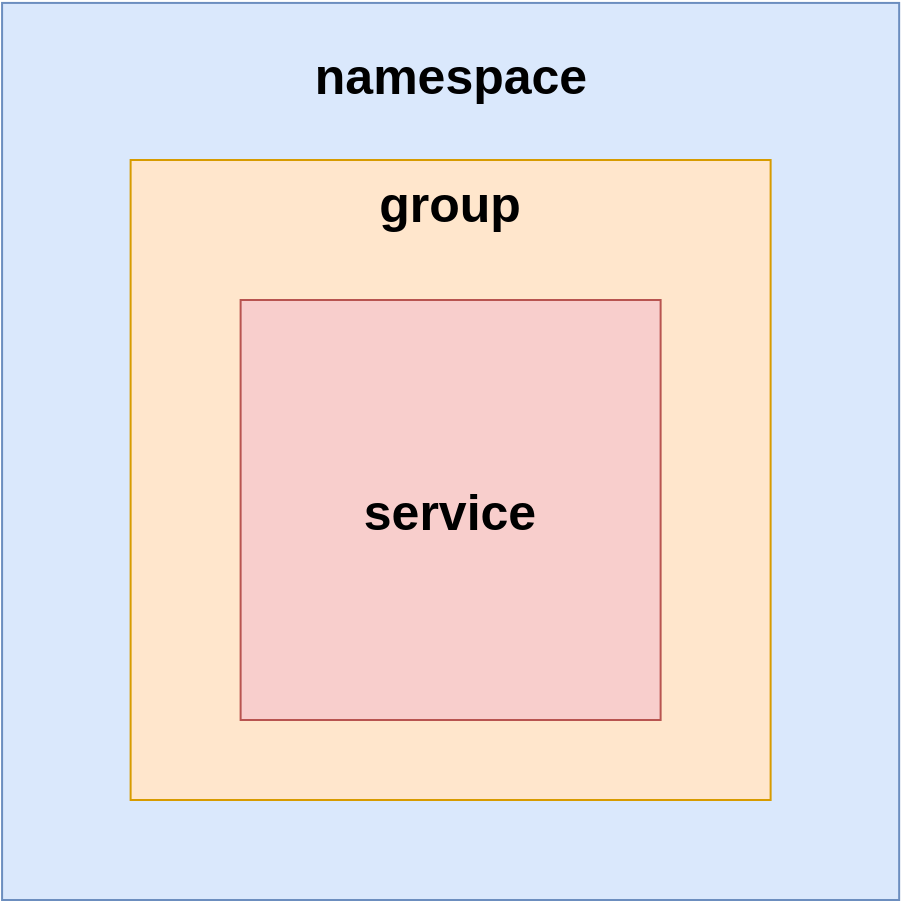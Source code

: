 <mxfile version="21.1.5" type="github">
  <diagram name="第 1 页" id="xkDKtCBX9OojB7rjYykm">
    <mxGraphModel dx="1195" dy="590" grid="1" gridSize="10" guides="1" tooltips="1" connect="1" arrows="1" fold="1" page="1" pageScale="1" pageWidth="827" pageHeight="1169" math="0" shadow="0">
      <root>
        <mxCell id="0" />
        <mxCell id="1" parent="0" />
        <mxCell id="Ori3H0wud_Q07Ex3qV8u-1" value="&lt;h2&gt;&lt;font style=&quot;font-size: 25px;&quot;&gt;namespace&lt;/font&gt;&lt;/h2&gt;" style="whiteSpace=wrap;html=1;aspect=fixed;fillColor=#dae8fc;strokeColor=#6c8ebf;horizontal=0;direction=east;rotation=90;verticalAlign=top;" vertex="1" parent="1">
          <mxGeometry x="204.04" y="131.46" width="448.54" height="448.54" as="geometry" />
        </mxCell>
        <mxCell id="Ori3H0wud_Q07Ex3qV8u-2" value="&lt;b&gt;&lt;font style=&quot;font-size: 25px;&quot;&gt;group&lt;/font&gt;&lt;/b&gt;" style="whiteSpace=wrap;html=1;aspect=fixed;fillColor=#ffe6cc;strokeColor=#d79b00;verticalAlign=top;" vertex="1" parent="1">
          <mxGeometry x="268.31" y="210" width="320" height="320" as="geometry" />
        </mxCell>
        <mxCell id="Ori3H0wud_Q07Ex3qV8u-3" value="service" style="whiteSpace=wrap;html=1;aspect=fixed;fontSize=25;fontStyle=1;fillColor=#f8cecc;strokeColor=#b85450;" vertex="1" parent="1">
          <mxGeometry x="323.31" y="280" width="210" height="210" as="geometry" />
        </mxCell>
      </root>
    </mxGraphModel>
  </diagram>
</mxfile>
